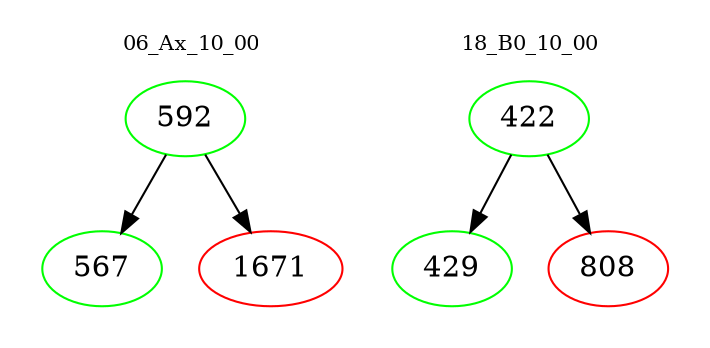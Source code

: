 digraph{
subgraph cluster_0 {
color = white
label = "06_Ax_10_00";
fontsize=10;
T0_592 [label="592", color="green"]
T0_592 -> T0_567 [color="black"]
T0_567 [label="567", color="green"]
T0_592 -> T0_1671 [color="black"]
T0_1671 [label="1671", color="red"]
}
subgraph cluster_1 {
color = white
label = "18_B0_10_00";
fontsize=10;
T1_422 [label="422", color="green"]
T1_422 -> T1_429 [color="black"]
T1_429 [label="429", color="green"]
T1_422 -> T1_808 [color="black"]
T1_808 [label="808", color="red"]
}
}
